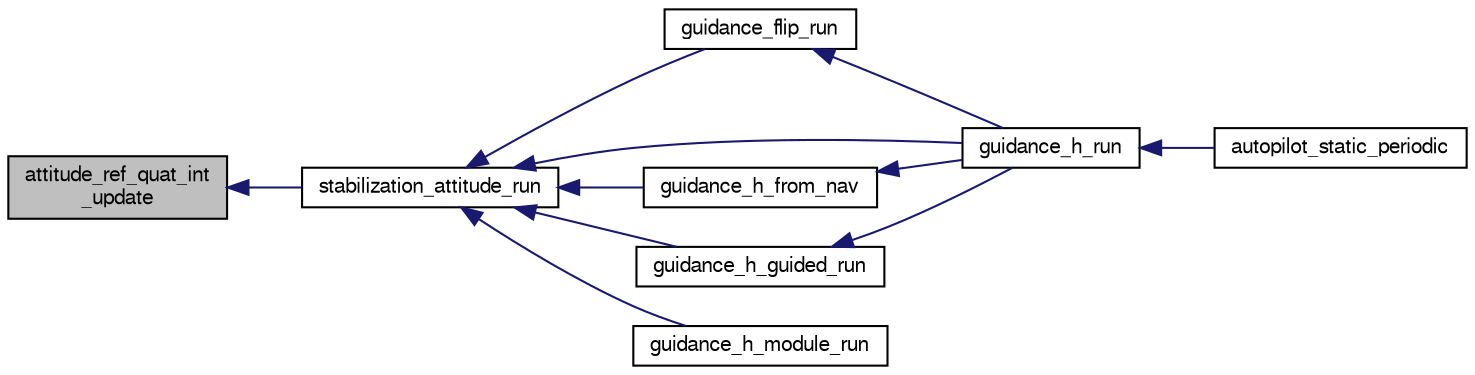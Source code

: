 digraph "attitude_ref_quat_int_update"
{
  edge [fontname="FreeSans",fontsize="10",labelfontname="FreeSans",labelfontsize="10"];
  node [fontname="FreeSans",fontsize="10",shape=record];
  rankdir="LR";
  Node1 [label="attitude_ref_quat_int\l_update",height=0.2,width=0.4,color="black", fillcolor="grey75", style="filled", fontcolor="black"];
  Node1 -> Node2 [dir="back",color="midnightblue",fontsize="10",style="solid",fontname="FreeSans"];
  Node2 [label="stabilization_attitude_run",height=0.2,width=0.4,color="black", fillcolor="white", style="filled",URL="$stabilization__attitude__quat__int_8c.html#a18a45e70bf2fae908ece863a764f777b"];
  Node2 -> Node3 [dir="back",color="midnightblue",fontsize="10",style="solid",fontname="FreeSans"];
  Node3 [label="guidance_flip_run",height=0.2,width=0.4,color="black", fillcolor="white", style="filled",URL="$guidance__flip_8h.html#a341f66aaa1a6e736e980ae5cccb3c0f5"];
  Node3 -> Node4 [dir="back",color="midnightblue",fontsize="10",style="solid",fontname="FreeSans"];
  Node4 [label="guidance_h_run",height=0.2,width=0.4,color="black", fillcolor="white", style="filled",URL="$rotorcraft_2guidance_2guidance__h_8h.html#afff2f6a359638c74d5d1051c3edfa554"];
  Node4 -> Node5 [dir="back",color="midnightblue",fontsize="10",style="solid",fontname="FreeSans"];
  Node5 [label="autopilot_static_periodic",height=0.2,width=0.4,color="black", fillcolor="white", style="filled",URL="$rotorcraft_2autopilot__static_8c.html#a81ff7c3a0611cb76bfbd35fc817070d6"];
  Node2 -> Node6 [dir="back",color="midnightblue",fontsize="10",style="solid",fontname="FreeSans"];
  Node6 [label="guidance_h_from_nav",height=0.2,width=0.4,color="black", fillcolor="white", style="filled",URL="$rotorcraft_2guidance_2guidance__h_8h.html#a609bdd40f9f6aeac4b4d493ffabd24d5",tooltip="Set horizontal guidance from NAV and run control loop. "];
  Node6 -> Node4 [dir="back",color="midnightblue",fontsize="10",style="solid",fontname="FreeSans"];
  Node2 -> Node7 [dir="back",color="midnightblue",fontsize="10",style="solid",fontname="FreeSans"];
  Node7 [label="guidance_h_guided_run",height=0.2,width=0.4,color="black", fillcolor="white", style="filled",URL="$rotorcraft_2guidance_2guidance__h_8h.html#a60716914dafeccd7ab74967606ae4045",tooltip="Run GUIDED mode control. "];
  Node7 -> Node4 [dir="back",color="midnightblue",fontsize="10",style="solid",fontname="FreeSans"];
  Node2 -> Node8 [dir="back",color="midnightblue",fontsize="10",style="solid",fontname="FreeSans"];
  Node8 [label="guidance_h_module_run",height=0.2,width=0.4,color="black", fillcolor="white", style="filled",URL="$ctrl__module__outerloop__demo_8c.html#a77f05df2acd1da23e187f1f3f5d5a26f"];
  Node2 -> Node4 [dir="back",color="midnightblue",fontsize="10",style="solid",fontname="FreeSans"];
}

